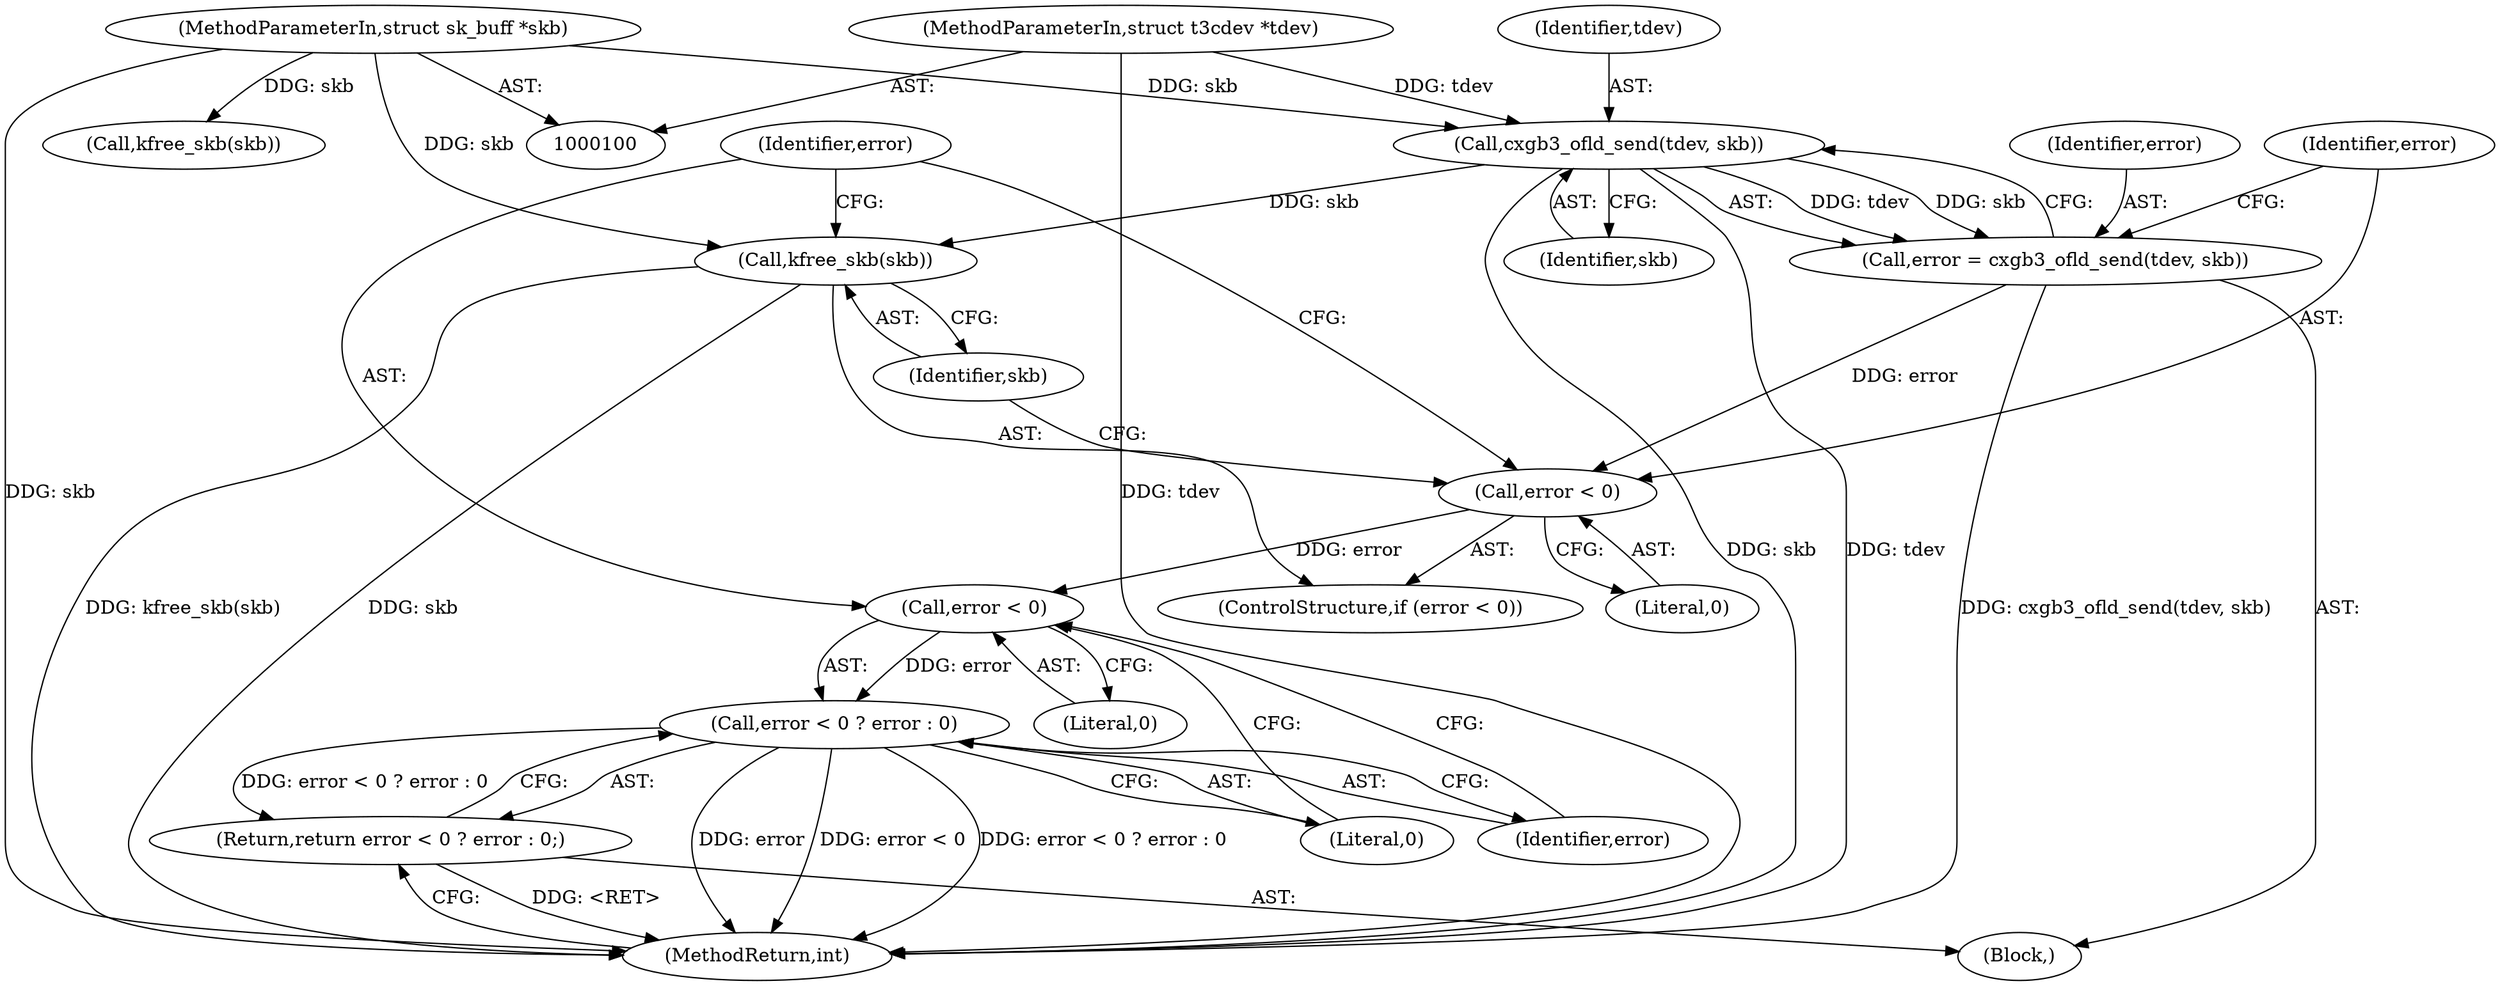 digraph "0_linux_67f1aee6f45059fd6b0f5b0ecb2c97ad0451f6b3@API" {
"1000127" [label="(Call,cxgb3_ofld_send(tdev, skb))"];
"1000101" [label="(MethodParameterIn,struct t3cdev *tdev)"];
"1000102" [label="(MethodParameterIn,struct sk_buff *skb)"];
"1000125" [label="(Call,error = cxgb3_ofld_send(tdev, skb))"];
"1000131" [label="(Call,error < 0)"];
"1000138" [label="(Call,error < 0)"];
"1000137" [label="(Call,error < 0 ? error : 0)"];
"1000136" [label="(Return,return error < 0 ? error : 0;)"];
"1000134" [label="(Call,kfree_skb(skb))"];
"1000129" [label="(Identifier,skb)"];
"1000125" [label="(Call,error = cxgb3_ofld_send(tdev, skb))"];
"1000143" [label="(MethodReturn,int)"];
"1000131" [label="(Call,error < 0)"];
"1000136" [label="(Return,return error < 0 ? error : 0;)"];
"1000128" [label="(Identifier,tdev)"];
"1000134" [label="(Call,kfree_skb(skb))"];
"1000133" [label="(Literal,0)"];
"1000126" [label="(Identifier,error)"];
"1000142" [label="(Literal,0)"];
"1000141" [label="(Identifier,error)"];
"1000135" [label="(Identifier,skb)"];
"1000137" [label="(Call,error < 0 ? error : 0)"];
"1000120" [label="(Call,kfree_skb(skb))"];
"1000140" [label="(Literal,0)"];
"1000101" [label="(MethodParameterIn,struct t3cdev *tdev)"];
"1000102" [label="(MethodParameterIn,struct sk_buff *skb)"];
"1000138" [label="(Call,error < 0)"];
"1000103" [label="(Block,)"];
"1000139" [label="(Identifier,error)"];
"1000127" [label="(Call,cxgb3_ofld_send(tdev, skb))"];
"1000130" [label="(ControlStructure,if (error < 0))"];
"1000132" [label="(Identifier,error)"];
"1000127" -> "1000125"  [label="AST: "];
"1000127" -> "1000129"  [label="CFG: "];
"1000128" -> "1000127"  [label="AST: "];
"1000129" -> "1000127"  [label="AST: "];
"1000125" -> "1000127"  [label="CFG: "];
"1000127" -> "1000143"  [label="DDG: skb"];
"1000127" -> "1000143"  [label="DDG: tdev"];
"1000127" -> "1000125"  [label="DDG: tdev"];
"1000127" -> "1000125"  [label="DDG: skb"];
"1000101" -> "1000127"  [label="DDG: tdev"];
"1000102" -> "1000127"  [label="DDG: skb"];
"1000127" -> "1000134"  [label="DDG: skb"];
"1000101" -> "1000100"  [label="AST: "];
"1000101" -> "1000143"  [label="DDG: tdev"];
"1000102" -> "1000100"  [label="AST: "];
"1000102" -> "1000143"  [label="DDG: skb"];
"1000102" -> "1000120"  [label="DDG: skb"];
"1000102" -> "1000134"  [label="DDG: skb"];
"1000125" -> "1000103"  [label="AST: "];
"1000126" -> "1000125"  [label="AST: "];
"1000132" -> "1000125"  [label="CFG: "];
"1000125" -> "1000143"  [label="DDG: cxgb3_ofld_send(tdev, skb)"];
"1000125" -> "1000131"  [label="DDG: error"];
"1000131" -> "1000130"  [label="AST: "];
"1000131" -> "1000133"  [label="CFG: "];
"1000132" -> "1000131"  [label="AST: "];
"1000133" -> "1000131"  [label="AST: "];
"1000135" -> "1000131"  [label="CFG: "];
"1000139" -> "1000131"  [label="CFG: "];
"1000131" -> "1000138"  [label="DDG: error"];
"1000138" -> "1000137"  [label="AST: "];
"1000138" -> "1000140"  [label="CFG: "];
"1000139" -> "1000138"  [label="AST: "];
"1000140" -> "1000138"  [label="AST: "];
"1000141" -> "1000138"  [label="CFG: "];
"1000142" -> "1000138"  [label="CFG: "];
"1000138" -> "1000137"  [label="DDG: error"];
"1000137" -> "1000136"  [label="AST: "];
"1000137" -> "1000141"  [label="CFG: "];
"1000137" -> "1000142"  [label="CFG: "];
"1000141" -> "1000137"  [label="AST: "];
"1000142" -> "1000137"  [label="AST: "];
"1000136" -> "1000137"  [label="CFG: "];
"1000137" -> "1000143"  [label="DDG: error"];
"1000137" -> "1000143"  [label="DDG: error < 0"];
"1000137" -> "1000143"  [label="DDG: error < 0 ? error : 0"];
"1000137" -> "1000136"  [label="DDG: error < 0 ? error : 0"];
"1000136" -> "1000103"  [label="AST: "];
"1000143" -> "1000136"  [label="CFG: "];
"1000136" -> "1000143"  [label="DDG: <RET>"];
"1000134" -> "1000130"  [label="AST: "];
"1000134" -> "1000135"  [label="CFG: "];
"1000135" -> "1000134"  [label="AST: "];
"1000139" -> "1000134"  [label="CFG: "];
"1000134" -> "1000143"  [label="DDG: kfree_skb(skb)"];
"1000134" -> "1000143"  [label="DDG: skb"];
}
